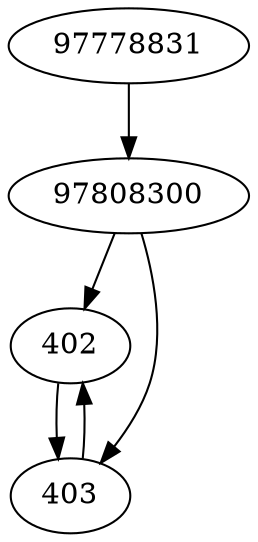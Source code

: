 strict digraph  {
402;
403;
97808300;
97778831;
402 -> 403;
403 -> 402;
97808300 -> 402;
97808300 -> 403;
97778831 -> 97808300;
}
